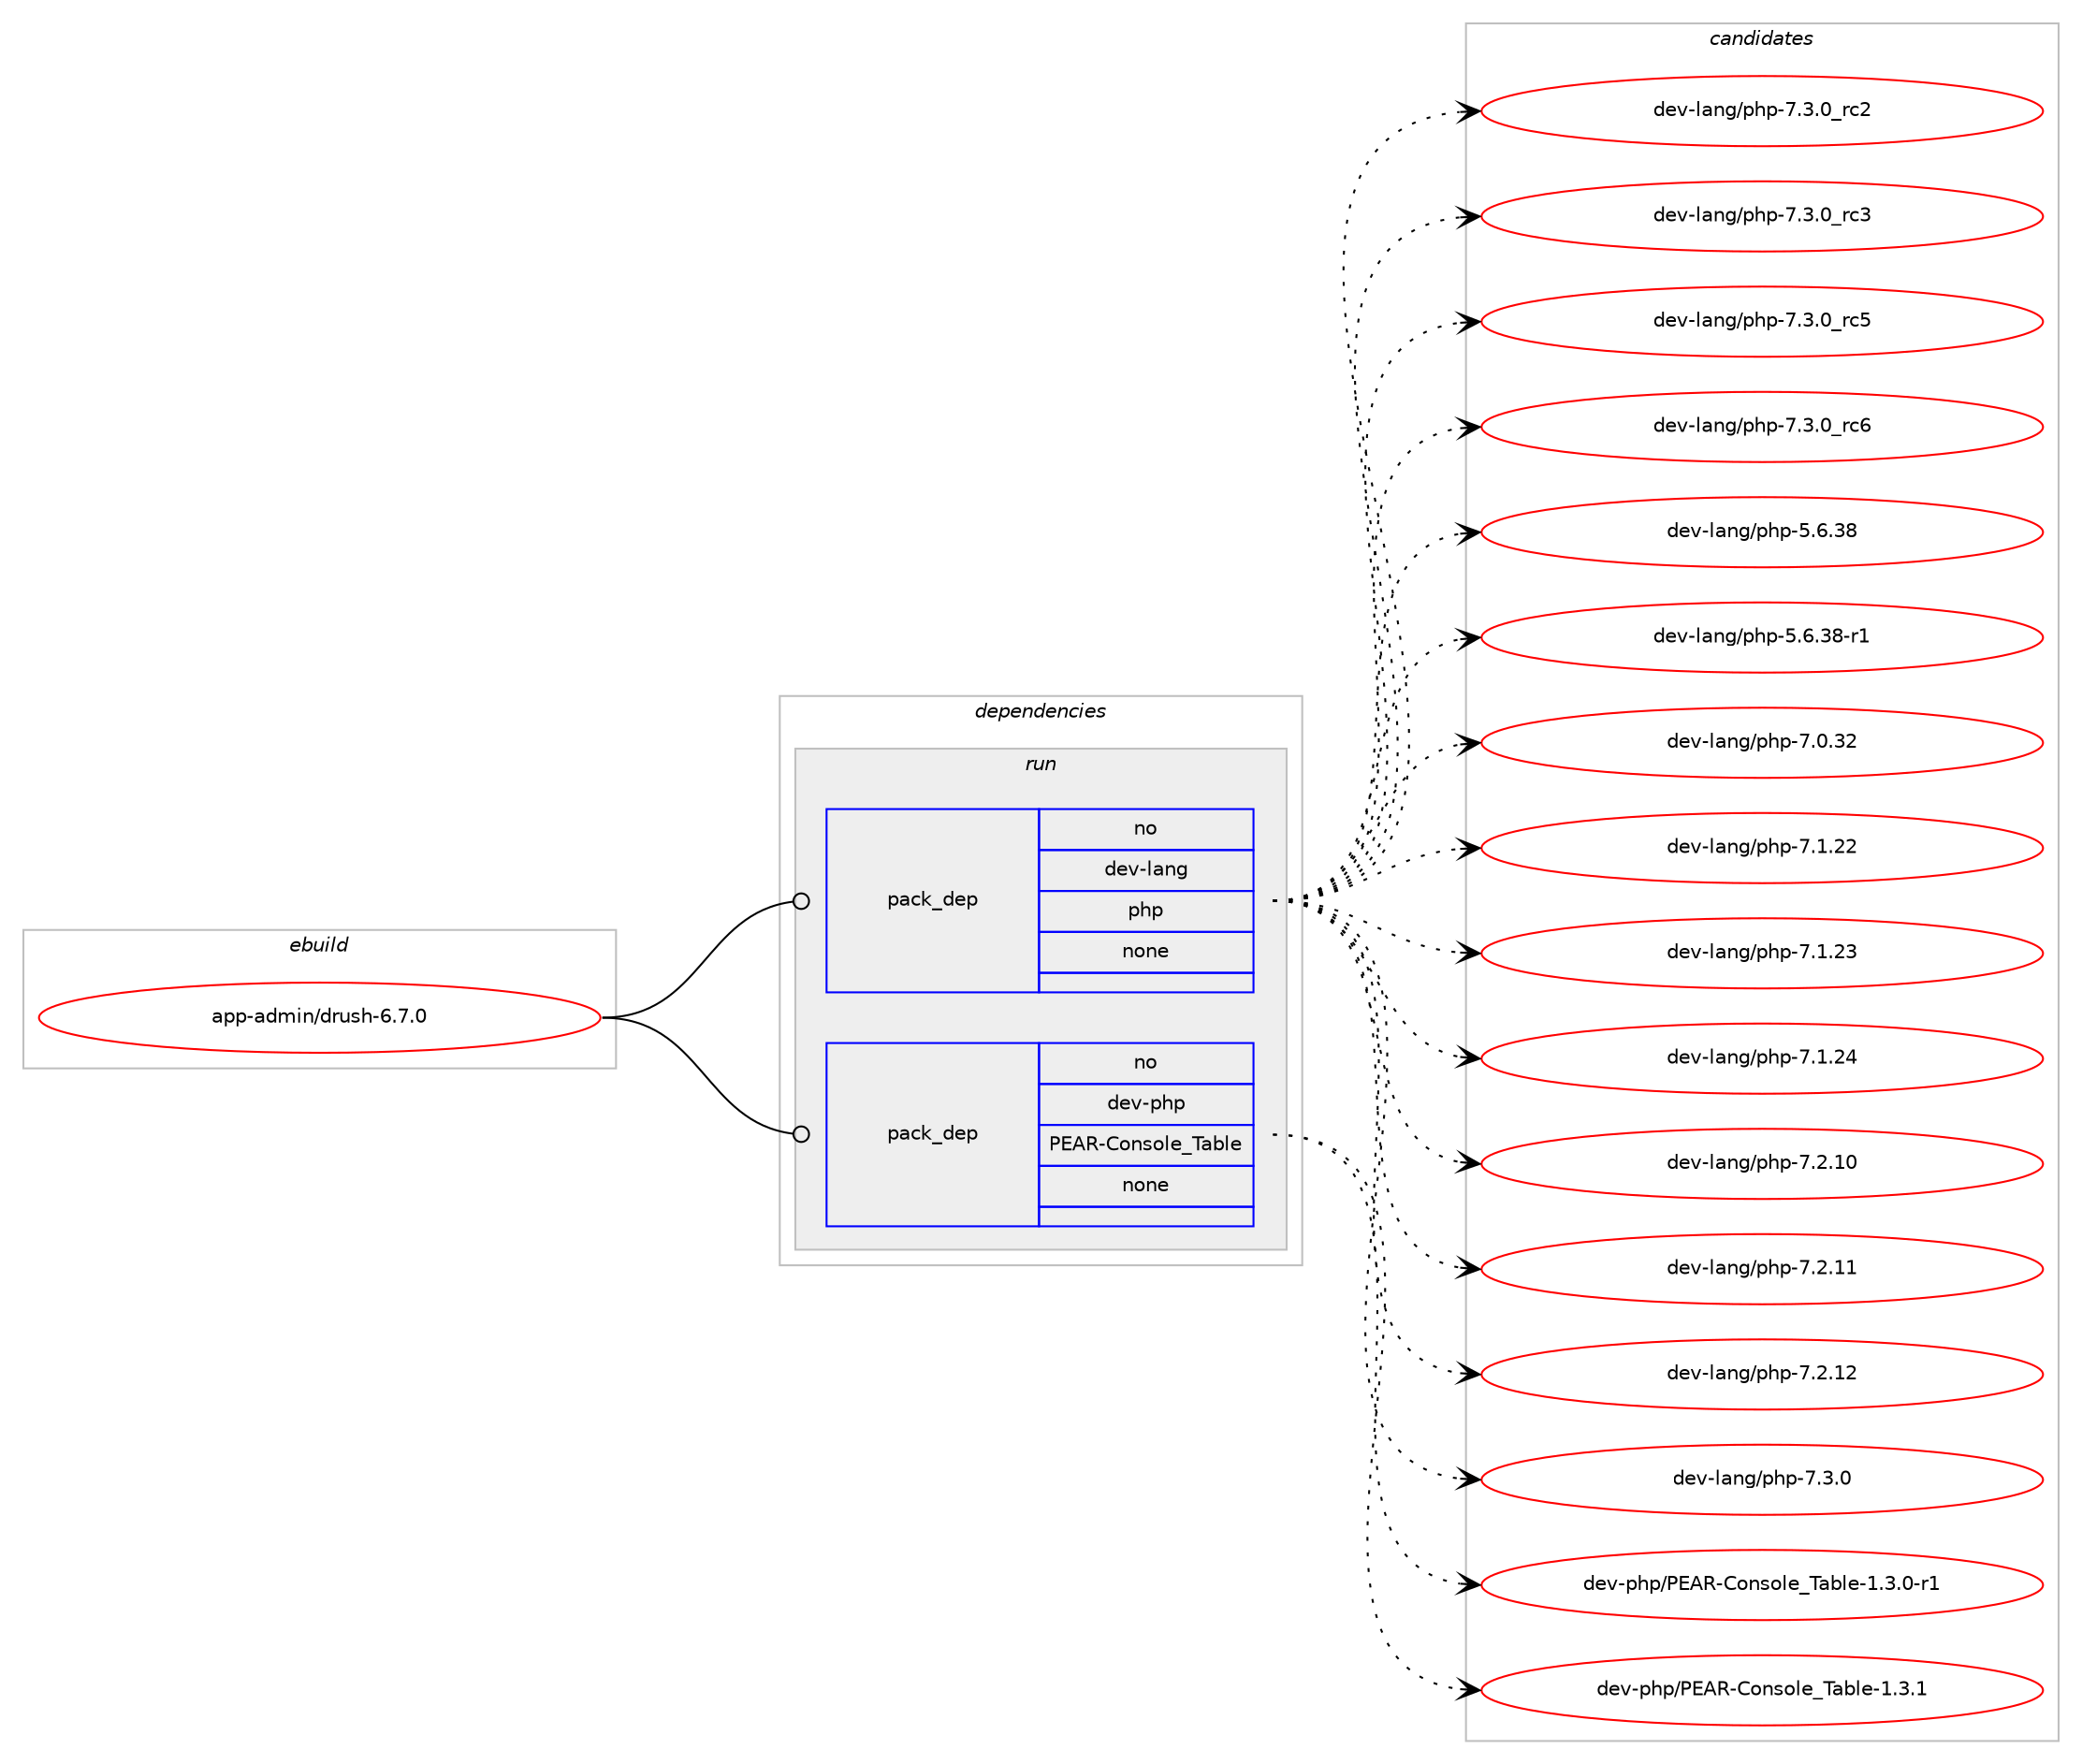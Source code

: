 digraph prolog {

# *************
# Graph options
# *************

newrank=true;
concentrate=true;
compound=true;
graph [rankdir=LR,fontname=Helvetica,fontsize=10,ranksep=1.5];#, ranksep=2.5, nodesep=0.2];
edge  [arrowhead=vee];
node  [fontname=Helvetica,fontsize=10];

# **********
# The ebuild
# **********

subgraph cluster_leftcol {
color=gray;
rank=same;
label=<<i>ebuild</i>>;
id [label="app-admin/drush-6.7.0", color=red, width=4, href="../app-admin/drush-6.7.0.svg"];
}

# ****************
# The dependencies
# ****************

subgraph cluster_midcol {
color=gray;
label=<<i>dependencies</i>>;
subgraph cluster_compile {
fillcolor="#eeeeee";
style=filled;
label=<<i>compile</i>>;
}
subgraph cluster_compileandrun {
fillcolor="#eeeeee";
style=filled;
label=<<i>compile and run</i>>;
}
subgraph cluster_run {
fillcolor="#eeeeee";
style=filled;
label=<<i>run</i>>;
subgraph pack218 {
dependency273 [label=<<TABLE BORDER="0" CELLBORDER="1" CELLSPACING="0" CELLPADDING="4" WIDTH="220"><TR><TD ROWSPAN="6" CELLPADDING="30">pack_dep</TD></TR><TR><TD WIDTH="110">no</TD></TR><TR><TD>dev-lang</TD></TR><TR><TD>php</TD></TR><TR><TD>none</TD></TR><TR><TD></TD></TR></TABLE>>, shape=none, color=blue];
}
id:e -> dependency273:w [weight=20,style="solid",arrowhead="odot"];
subgraph pack219 {
dependency274 [label=<<TABLE BORDER="0" CELLBORDER="1" CELLSPACING="0" CELLPADDING="4" WIDTH="220"><TR><TD ROWSPAN="6" CELLPADDING="30">pack_dep</TD></TR><TR><TD WIDTH="110">no</TD></TR><TR><TD>dev-php</TD></TR><TR><TD>PEAR-Console_Table</TD></TR><TR><TD>none</TD></TR><TR><TD></TD></TR></TABLE>>, shape=none, color=blue];
}
id:e -> dependency274:w [weight=20,style="solid",arrowhead="odot"];
}
}

# **************
# The candidates
# **************

subgraph cluster_choices {
rank=same;
color=gray;
label=<<i>candidates</i>>;

subgraph choice218 {
color=black;
nodesep=1;
choice100101118451089711010347112104112455546514648951149950 [label="dev-lang/php-7.3.0_rc2", color=red, width=4,href="../dev-lang/php-7.3.0_rc2.svg"];
choice100101118451089711010347112104112455546514648951149951 [label="dev-lang/php-7.3.0_rc3", color=red, width=4,href="../dev-lang/php-7.3.0_rc3.svg"];
choice100101118451089711010347112104112455546514648951149953 [label="dev-lang/php-7.3.0_rc5", color=red, width=4,href="../dev-lang/php-7.3.0_rc5.svg"];
choice100101118451089711010347112104112455546514648951149954 [label="dev-lang/php-7.3.0_rc6", color=red, width=4,href="../dev-lang/php-7.3.0_rc6.svg"];
choice10010111845108971101034711210411245534654465156 [label="dev-lang/php-5.6.38", color=red, width=4,href="../dev-lang/php-5.6.38.svg"];
choice100101118451089711010347112104112455346544651564511449 [label="dev-lang/php-5.6.38-r1", color=red, width=4,href="../dev-lang/php-5.6.38-r1.svg"];
choice10010111845108971101034711210411245554648465150 [label="dev-lang/php-7.0.32", color=red, width=4,href="../dev-lang/php-7.0.32.svg"];
choice10010111845108971101034711210411245554649465050 [label="dev-lang/php-7.1.22", color=red, width=4,href="../dev-lang/php-7.1.22.svg"];
choice10010111845108971101034711210411245554649465051 [label="dev-lang/php-7.1.23", color=red, width=4,href="../dev-lang/php-7.1.23.svg"];
choice10010111845108971101034711210411245554649465052 [label="dev-lang/php-7.1.24", color=red, width=4,href="../dev-lang/php-7.1.24.svg"];
choice10010111845108971101034711210411245554650464948 [label="dev-lang/php-7.2.10", color=red, width=4,href="../dev-lang/php-7.2.10.svg"];
choice10010111845108971101034711210411245554650464949 [label="dev-lang/php-7.2.11", color=red, width=4,href="../dev-lang/php-7.2.11.svg"];
choice10010111845108971101034711210411245554650464950 [label="dev-lang/php-7.2.12", color=red, width=4,href="../dev-lang/php-7.2.12.svg"];
choice100101118451089711010347112104112455546514648 [label="dev-lang/php-7.3.0", color=red, width=4,href="../dev-lang/php-7.3.0.svg"];
dependency273:e -> choice100101118451089711010347112104112455546514648951149950:w [style=dotted,weight="100"];
dependency273:e -> choice100101118451089711010347112104112455546514648951149951:w [style=dotted,weight="100"];
dependency273:e -> choice100101118451089711010347112104112455546514648951149953:w [style=dotted,weight="100"];
dependency273:e -> choice100101118451089711010347112104112455546514648951149954:w [style=dotted,weight="100"];
dependency273:e -> choice10010111845108971101034711210411245534654465156:w [style=dotted,weight="100"];
dependency273:e -> choice100101118451089711010347112104112455346544651564511449:w [style=dotted,weight="100"];
dependency273:e -> choice10010111845108971101034711210411245554648465150:w [style=dotted,weight="100"];
dependency273:e -> choice10010111845108971101034711210411245554649465050:w [style=dotted,weight="100"];
dependency273:e -> choice10010111845108971101034711210411245554649465051:w [style=dotted,weight="100"];
dependency273:e -> choice10010111845108971101034711210411245554649465052:w [style=dotted,weight="100"];
dependency273:e -> choice10010111845108971101034711210411245554650464948:w [style=dotted,weight="100"];
dependency273:e -> choice10010111845108971101034711210411245554650464949:w [style=dotted,weight="100"];
dependency273:e -> choice10010111845108971101034711210411245554650464950:w [style=dotted,weight="100"];
dependency273:e -> choice100101118451089711010347112104112455546514648:w [style=dotted,weight="100"];
}
subgraph choice219 {
color=black;
nodesep=1;
choice1001011184511210411247806965824567111110115111108101958497981081014549465146484511449 [label="dev-php/PEAR-Console_Table-1.3.0-r1", color=red, width=4,href="../dev-php/PEAR-Console_Table-1.3.0-r1.svg"];
choice100101118451121041124780696582456711111011511110810195849798108101454946514649 [label="dev-php/PEAR-Console_Table-1.3.1", color=red, width=4,href="../dev-php/PEAR-Console_Table-1.3.1.svg"];
dependency274:e -> choice1001011184511210411247806965824567111110115111108101958497981081014549465146484511449:w [style=dotted,weight="100"];
dependency274:e -> choice100101118451121041124780696582456711111011511110810195849798108101454946514649:w [style=dotted,weight="100"];
}
}

}
